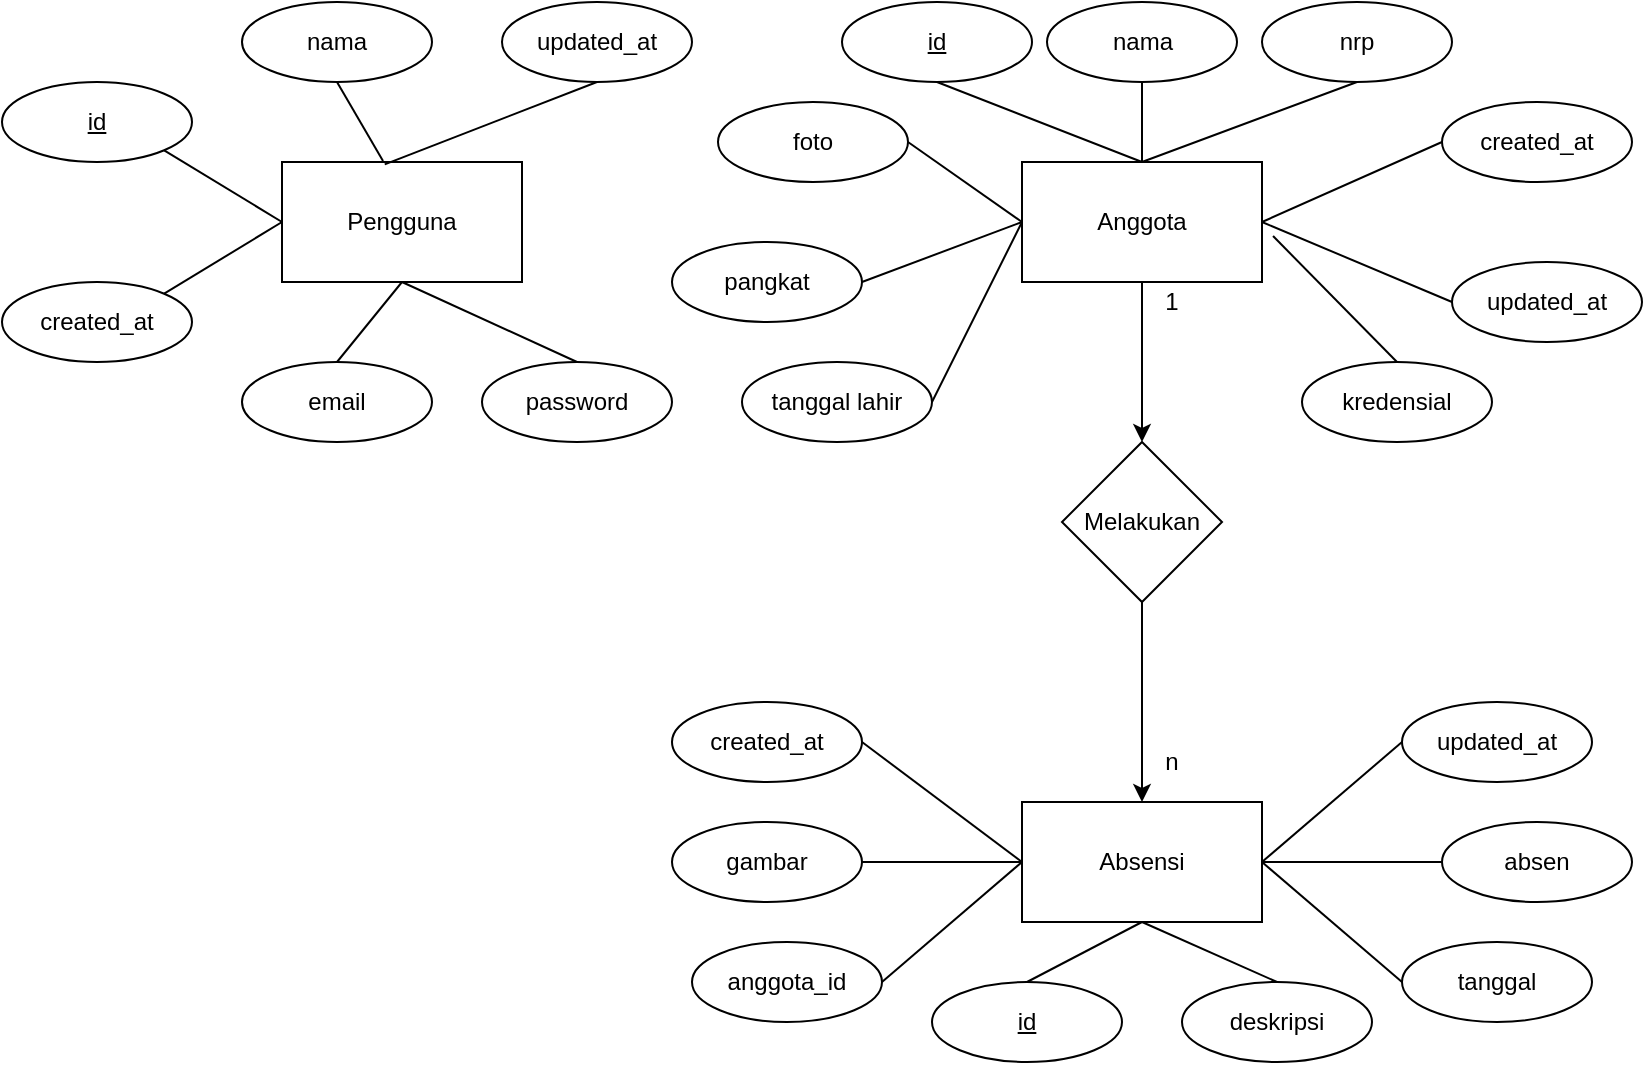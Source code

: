<mxfile>
    <diagram id="DWMk8w7gl346RLoNRcCy" name="ERD">
        <mxGraphModel dx="1376" dy="782" grid="1" gridSize="10" guides="1" tooltips="1" connect="1" arrows="1" fold="1" page="1" pageScale="1" pageWidth="850" pageHeight="1100" math="0" shadow="0">
            <root>
                <mxCell id="0"/>
                <mxCell id="1" parent="0"/>
                <mxCell id="v0BU9M_BulBIxNK9-v0d-3" value="Pengguna" style="whiteSpace=wrap;html=1;" parent="1" vertex="1">
                    <mxGeometry x="160" y="140" width="120" height="60" as="geometry"/>
                </mxCell>
                <mxCell id="v0BU9M_BulBIxNK9-v0d-21" style="edgeStyle=orthogonalEdgeStyle;rounded=0;orthogonalLoop=1;jettySize=auto;html=1;exitX=0.5;exitY=1;exitDx=0;exitDy=0;entryX=0.5;entryY=0;entryDx=0;entryDy=0;" parent="1" source="v0BU9M_BulBIxNK9-v0d-4" target="v0BU9M_BulBIxNK9-v0d-9" edge="1">
                    <mxGeometry relative="1" as="geometry"/>
                </mxCell>
                <mxCell id="v0BU9M_BulBIxNK9-v0d-4" value="Anggota" style="whiteSpace=wrap;html=1;" parent="1" vertex="1">
                    <mxGeometry x="530" y="140" width="120" height="60" as="geometry"/>
                </mxCell>
                <mxCell id="v0BU9M_BulBIxNK9-v0d-6" value="Absensi" style="whiteSpace=wrap;html=1;" parent="1" vertex="1">
                    <mxGeometry x="530" y="460" width="120" height="60" as="geometry"/>
                </mxCell>
                <mxCell id="v0BU9M_BulBIxNK9-v0d-22" style="edgeStyle=orthogonalEdgeStyle;rounded=0;orthogonalLoop=1;jettySize=auto;html=1;exitX=0.5;exitY=1;exitDx=0;exitDy=0;entryX=0.5;entryY=0;entryDx=0;entryDy=0;" parent="1" source="v0BU9M_BulBIxNK9-v0d-9" target="v0BU9M_BulBIxNK9-v0d-6" edge="1">
                    <mxGeometry relative="1" as="geometry"/>
                </mxCell>
                <mxCell id="v0BU9M_BulBIxNK9-v0d-9" value="Melakukan" style="rhombus;whiteSpace=wrap;html=1;" parent="1" vertex="1">
                    <mxGeometry x="550" y="280" width="80" height="80" as="geometry"/>
                </mxCell>
                <mxCell id="v0BU9M_BulBIxNK9-v0d-12" value="1" style="text;html=1;strokeColor=none;fillColor=none;align=center;verticalAlign=middle;whiteSpace=wrap;rounded=0;" parent="1" vertex="1">
                    <mxGeometry x="595" y="200" width="20" height="20" as="geometry"/>
                </mxCell>
                <mxCell id="v0BU9M_BulBIxNK9-v0d-13" value="n" style="text;html=1;strokeColor=none;fillColor=none;align=center;verticalAlign=middle;whiteSpace=wrap;rounded=0;" parent="1" vertex="1">
                    <mxGeometry x="595" y="430" width="20" height="20" as="geometry"/>
                </mxCell>
                <mxCell id="v0BU9M_BulBIxNK9-v0d-26" style="rounded=0;orthogonalLoop=1;jettySize=auto;html=1;exitX=1;exitY=1;exitDx=0;exitDy=0;entryX=0;entryY=0.5;entryDx=0;entryDy=0;endArrow=none;endFill=0;" parent="1" source="v0BU9M_BulBIxNK9-v0d-15" target="v0BU9M_BulBIxNK9-v0d-3" edge="1">
                    <mxGeometry relative="1" as="geometry"/>
                </mxCell>
                <mxCell id="v0BU9M_BulBIxNK9-v0d-15" value="&lt;u&gt;id&lt;/u&gt;" style="ellipse;whiteSpace=wrap;html=1;" parent="1" vertex="1">
                    <mxGeometry x="20" y="100" width="95" height="40" as="geometry"/>
                </mxCell>
                <mxCell id="v0BU9M_BulBIxNK9-v0d-28" style="edgeStyle=none;rounded=0;orthogonalLoop=1;jettySize=auto;html=1;exitX=0.5;exitY=1;exitDx=0;exitDy=0;entryX=0.421;entryY=-0.008;entryDx=0;entryDy=0;entryPerimeter=0;endArrow=none;endFill=0;" parent="1" source="v0BU9M_BulBIxNK9-v0d-16" target="v0BU9M_BulBIxNK9-v0d-3" edge="1">
                    <mxGeometry relative="1" as="geometry"/>
                </mxCell>
                <mxCell id="v0BU9M_BulBIxNK9-v0d-16" value="nama" style="ellipse;whiteSpace=wrap;html=1;" parent="1" vertex="1">
                    <mxGeometry x="140" y="60" width="95" height="40" as="geometry"/>
                </mxCell>
                <mxCell id="v0BU9M_BulBIxNK9-v0d-30" style="edgeStyle=none;rounded=0;orthogonalLoop=1;jettySize=auto;html=1;exitX=0.5;exitY=0;exitDx=0;exitDy=0;entryX=0.5;entryY=1;entryDx=0;entryDy=0;endArrow=none;endFill=0;" parent="1" source="v0BU9M_BulBIxNK9-v0d-17" target="v0BU9M_BulBIxNK9-v0d-3" edge="1">
                    <mxGeometry relative="1" as="geometry"/>
                </mxCell>
                <mxCell id="v0BU9M_BulBIxNK9-v0d-17" value="email" style="ellipse;whiteSpace=wrap;html=1;" parent="1" vertex="1">
                    <mxGeometry x="140" y="240" width="95" height="40" as="geometry"/>
                </mxCell>
                <mxCell id="v0BU9M_BulBIxNK9-v0d-31" style="edgeStyle=none;rounded=0;orthogonalLoop=1;jettySize=auto;html=1;exitX=0.5;exitY=0;exitDx=0;exitDy=0;endArrow=none;endFill=0;" parent="1" source="v0BU9M_BulBIxNK9-v0d-18" edge="1">
                    <mxGeometry relative="1" as="geometry">
                        <mxPoint x="220" y="200" as="targetPoint"/>
                    </mxGeometry>
                </mxCell>
                <mxCell id="v0BU9M_BulBIxNK9-v0d-18" value="password" style="ellipse;whiteSpace=wrap;html=1;" parent="1" vertex="1">
                    <mxGeometry x="260" y="240" width="95" height="40" as="geometry"/>
                </mxCell>
                <mxCell id="v0BU9M_BulBIxNK9-v0d-27" style="rounded=0;orthogonalLoop=1;jettySize=auto;html=1;exitX=1;exitY=0;exitDx=0;exitDy=0;endArrow=none;endFill=0;" parent="1" source="v0BU9M_BulBIxNK9-v0d-19" edge="1">
                    <mxGeometry relative="1" as="geometry">
                        <mxPoint x="160" y="170" as="targetPoint"/>
                    </mxGeometry>
                </mxCell>
                <mxCell id="v0BU9M_BulBIxNK9-v0d-19" value="created_at" style="ellipse;whiteSpace=wrap;html=1;" parent="1" vertex="1">
                    <mxGeometry x="20" y="200" width="95" height="40" as="geometry"/>
                </mxCell>
                <mxCell id="v0BU9M_BulBIxNK9-v0d-29" style="edgeStyle=none;rounded=0;orthogonalLoop=1;jettySize=auto;html=1;exitX=0.5;exitY=1;exitDx=0;exitDy=0;entryX=0.428;entryY=0.02;entryDx=0;entryDy=0;entryPerimeter=0;endArrow=none;endFill=0;" parent="1" source="v0BU9M_BulBIxNK9-v0d-20" target="v0BU9M_BulBIxNK9-v0d-3" edge="1">
                    <mxGeometry relative="1" as="geometry"/>
                </mxCell>
                <mxCell id="v0BU9M_BulBIxNK9-v0d-20" value="updated_at" style="ellipse;whiteSpace=wrap;html=1;" parent="1" vertex="1">
                    <mxGeometry x="270" y="60" width="95" height="40" as="geometry"/>
                </mxCell>
                <mxCell id="v0BU9M_BulBIxNK9-v0d-23" style="edgeStyle=orthogonalEdgeStyle;rounded=0;orthogonalLoop=1;jettySize=auto;html=1;exitX=0.5;exitY=1;exitDx=0;exitDy=0;" parent="1" source="v0BU9M_BulBIxNK9-v0d-20" target="v0BU9M_BulBIxNK9-v0d-20" edge="1">
                    <mxGeometry relative="1" as="geometry"/>
                </mxCell>
                <mxCell id="v0BU9M_BulBIxNK9-v0d-41" style="edgeStyle=none;rounded=0;orthogonalLoop=1;jettySize=auto;html=1;exitX=0.5;exitY=1;exitDx=0;exitDy=0;entryX=0.5;entryY=0;entryDx=0;entryDy=0;endArrow=none;endFill=0;" parent="1" source="v0BU9M_BulBIxNK9-v0d-32" target="v0BU9M_BulBIxNK9-v0d-4" edge="1">
                    <mxGeometry relative="1" as="geometry"/>
                </mxCell>
                <mxCell id="v0BU9M_BulBIxNK9-v0d-32" value="&lt;u&gt;id&lt;/u&gt;" style="ellipse;whiteSpace=wrap;html=1;" parent="1" vertex="1">
                    <mxGeometry x="440" y="60" width="95" height="40" as="geometry"/>
                </mxCell>
                <mxCell id="v0BU9M_BulBIxNK9-v0d-42" style="edgeStyle=none;rounded=0;orthogonalLoop=1;jettySize=auto;html=1;exitX=0.5;exitY=1;exitDx=0;exitDy=0;endArrow=none;endFill=0;" parent="1" source="v0BU9M_BulBIxNK9-v0d-33" edge="1">
                    <mxGeometry relative="1" as="geometry">
                        <mxPoint x="590" y="140" as="targetPoint"/>
                    </mxGeometry>
                </mxCell>
                <mxCell id="v0BU9M_BulBIxNK9-v0d-33" value="nama" style="ellipse;whiteSpace=wrap;html=1;" parent="1" vertex="1">
                    <mxGeometry x="542.5" y="60" width="95" height="40" as="geometry"/>
                </mxCell>
                <mxCell id="v0BU9M_BulBIxNK9-v0d-44" style="edgeStyle=none;rounded=0;orthogonalLoop=1;jettySize=auto;html=1;exitX=0;exitY=0.5;exitDx=0;exitDy=0;entryX=1;entryY=0.5;entryDx=0;entryDy=0;endArrow=none;endFill=0;" parent="1" source="v0BU9M_BulBIxNK9-v0d-34" target="v0BU9M_BulBIxNK9-v0d-4" edge="1">
                    <mxGeometry relative="1" as="geometry"/>
                </mxCell>
                <mxCell id="v0BU9M_BulBIxNK9-v0d-34" value="created_at" style="ellipse;whiteSpace=wrap;html=1;" parent="1" vertex="1">
                    <mxGeometry x="740" y="110" width="95" height="40" as="geometry"/>
                </mxCell>
                <mxCell id="v0BU9M_BulBIxNK9-v0d-45" style="edgeStyle=none;rounded=0;orthogonalLoop=1;jettySize=auto;html=1;exitX=0;exitY=0.5;exitDx=0;exitDy=0;endArrow=none;endFill=0;" parent="1" source="v0BU9M_BulBIxNK9-v0d-35" edge="1">
                    <mxGeometry relative="1" as="geometry">
                        <mxPoint x="650" y="170" as="targetPoint"/>
                    </mxGeometry>
                </mxCell>
                <mxCell id="v0BU9M_BulBIxNK9-v0d-35" value="updated_at" style="ellipse;whiteSpace=wrap;html=1;" parent="1" vertex="1">
                    <mxGeometry x="745" y="190" width="95" height="40" as="geometry"/>
                </mxCell>
                <mxCell id="v0BU9M_BulBIxNK9-v0d-43" style="edgeStyle=none;rounded=0;orthogonalLoop=1;jettySize=auto;html=1;exitX=0.5;exitY=1;exitDx=0;exitDy=0;endArrow=none;endFill=0;" parent="1" source="v0BU9M_BulBIxNK9-v0d-36" edge="1">
                    <mxGeometry relative="1" as="geometry">
                        <mxPoint x="590" y="140" as="targetPoint"/>
                    </mxGeometry>
                </mxCell>
                <mxCell id="v0BU9M_BulBIxNK9-v0d-36" value="nrp" style="ellipse;whiteSpace=wrap;html=1;" parent="1" vertex="1">
                    <mxGeometry x="650" y="60" width="95" height="40" as="geometry"/>
                </mxCell>
                <mxCell id="v0BU9M_BulBIxNK9-v0d-47" style="edgeStyle=none;rounded=0;orthogonalLoop=1;jettySize=auto;html=1;exitX=1;exitY=0.5;exitDx=0;exitDy=0;entryX=0;entryY=0.5;entryDx=0;entryDy=0;endArrow=none;endFill=0;" parent="1" source="v0BU9M_BulBIxNK9-v0d-37" target="v0BU9M_BulBIxNK9-v0d-4" edge="1">
                    <mxGeometry relative="1" as="geometry"/>
                </mxCell>
                <mxCell id="v0BU9M_BulBIxNK9-v0d-37" value="foto" style="ellipse;whiteSpace=wrap;html=1;" parent="1" vertex="1">
                    <mxGeometry x="378" y="110" width="95" height="40" as="geometry"/>
                </mxCell>
                <mxCell id="v0BU9M_BulBIxNK9-v0d-48" style="edgeStyle=none;rounded=0;orthogonalLoop=1;jettySize=auto;html=1;exitX=1;exitY=0.5;exitDx=0;exitDy=0;endArrow=none;endFill=0;" parent="1" source="v0BU9M_BulBIxNK9-v0d-38" edge="1">
                    <mxGeometry relative="1" as="geometry">
                        <mxPoint x="530" y="170" as="targetPoint"/>
                    </mxGeometry>
                </mxCell>
                <mxCell id="v0BU9M_BulBIxNK9-v0d-38" value="pangkat" style="ellipse;whiteSpace=wrap;html=1;" parent="1" vertex="1">
                    <mxGeometry x="355" y="180" width="95" height="40" as="geometry"/>
                </mxCell>
                <mxCell id="v0BU9M_BulBIxNK9-v0d-49" style="edgeStyle=none;rounded=0;orthogonalLoop=1;jettySize=auto;html=1;exitX=1;exitY=0.5;exitDx=0;exitDy=0;entryX=0;entryY=0.5;entryDx=0;entryDy=0;endArrow=none;endFill=0;" parent="1" source="v0BU9M_BulBIxNK9-v0d-39" target="v0BU9M_BulBIxNK9-v0d-4" edge="1">
                    <mxGeometry relative="1" as="geometry"/>
                </mxCell>
                <mxCell id="v0BU9M_BulBIxNK9-v0d-39" value="tanggal lahir" style="ellipse;whiteSpace=wrap;html=1;" parent="1" vertex="1">
                    <mxGeometry x="390" y="240" width="95" height="40" as="geometry"/>
                </mxCell>
                <mxCell id="v0BU9M_BulBIxNK9-v0d-46" style="edgeStyle=none;rounded=0;orthogonalLoop=1;jettySize=auto;html=1;exitX=0.5;exitY=0;exitDx=0;exitDy=0;entryX=1.046;entryY=0.617;entryDx=0;entryDy=0;entryPerimeter=0;endArrow=none;endFill=0;" parent="1" source="v0BU9M_BulBIxNK9-v0d-40" target="v0BU9M_BulBIxNK9-v0d-4" edge="1">
                    <mxGeometry relative="1" as="geometry"/>
                </mxCell>
                <mxCell id="v0BU9M_BulBIxNK9-v0d-40" value="kredensial" style="ellipse;whiteSpace=wrap;html=1;" parent="1" vertex="1">
                    <mxGeometry x="670" y="240" width="95" height="40" as="geometry"/>
                </mxCell>
                <mxCell id="GuYTHzYXPzVF1-dq-1zl-14" style="edgeStyle=none;rounded=0;orthogonalLoop=1;jettySize=auto;html=1;exitX=0.5;exitY=0;exitDx=0;exitDy=0;entryX=0.5;entryY=1;entryDx=0;entryDy=0;endArrow=none;endFill=0;" parent="1" source="GuYTHzYXPzVF1-dq-1zl-1" target="v0BU9M_BulBIxNK9-v0d-6" edge="1">
                    <mxGeometry relative="1" as="geometry"/>
                </mxCell>
                <mxCell id="GuYTHzYXPzVF1-dq-1zl-1" value="&lt;u&gt;id&lt;/u&gt;" style="ellipse;whiteSpace=wrap;html=1;" parent="1" vertex="1">
                    <mxGeometry x="485" y="550" width="95" height="40" as="geometry"/>
                </mxCell>
                <mxCell id="GuYTHzYXPzVF1-dq-1zl-13" style="edgeStyle=none;rounded=0;orthogonalLoop=1;jettySize=auto;html=1;exitX=1;exitY=0.5;exitDx=0;exitDy=0;entryX=0;entryY=0.5;entryDx=0;entryDy=0;endArrow=none;endFill=0;" parent="1" source="GuYTHzYXPzVF1-dq-1zl-2" target="v0BU9M_BulBIxNK9-v0d-6" edge="1">
                    <mxGeometry relative="1" as="geometry"/>
                </mxCell>
                <mxCell id="GuYTHzYXPzVF1-dq-1zl-2" value="anggota_id" style="ellipse;whiteSpace=wrap;html=1;" parent="1" vertex="1">
                    <mxGeometry x="365" y="530" width="95" height="40" as="geometry"/>
                </mxCell>
                <mxCell id="GuYTHzYXPzVF1-dq-1zl-17" style="edgeStyle=none;rounded=0;orthogonalLoop=1;jettySize=auto;html=1;exitX=0;exitY=0.5;exitDx=0;exitDy=0;endArrow=none;endFill=0;" parent="1" source="GuYTHzYXPzVF1-dq-1zl-3" edge="1">
                    <mxGeometry relative="1" as="geometry">
                        <mxPoint x="650" y="490" as="targetPoint"/>
                    </mxGeometry>
                </mxCell>
                <mxCell id="GuYTHzYXPzVF1-dq-1zl-3" value="absen" style="ellipse;whiteSpace=wrap;html=1;" parent="1" vertex="1">
                    <mxGeometry x="740" y="470" width="95" height="40" as="geometry"/>
                </mxCell>
                <mxCell id="GuYTHzYXPzVF1-dq-1zl-16" style="edgeStyle=none;rounded=0;orthogonalLoop=1;jettySize=auto;html=1;exitX=0;exitY=0.5;exitDx=0;exitDy=0;entryX=1;entryY=0.5;entryDx=0;entryDy=0;endArrow=none;endFill=0;" parent="1" source="GuYTHzYXPzVF1-dq-1zl-4" target="v0BU9M_BulBIxNK9-v0d-6" edge="1">
                    <mxGeometry relative="1" as="geometry"/>
                </mxCell>
                <mxCell id="GuYTHzYXPzVF1-dq-1zl-4" value="tanggal" style="ellipse;whiteSpace=wrap;html=1;" parent="1" vertex="1">
                    <mxGeometry x="720" y="530" width="95" height="40" as="geometry"/>
                </mxCell>
                <mxCell id="GuYTHzYXPzVF1-dq-1zl-15" style="edgeStyle=none;rounded=0;orthogonalLoop=1;jettySize=auto;html=1;exitX=0.5;exitY=0;exitDx=0;exitDy=0;endArrow=none;endFill=0;" parent="1" source="GuYTHzYXPzVF1-dq-1zl-5" edge="1">
                    <mxGeometry relative="1" as="geometry">
                        <mxPoint x="590" y="520" as="targetPoint"/>
                    </mxGeometry>
                </mxCell>
                <mxCell id="GuYTHzYXPzVF1-dq-1zl-5" value="deskripsi" style="ellipse;whiteSpace=wrap;html=1;" parent="1" vertex="1">
                    <mxGeometry x="610" y="550" width="95" height="40" as="geometry"/>
                </mxCell>
                <mxCell id="GuYTHzYXPzVF1-dq-1zl-12" style="edgeStyle=none;rounded=0;orthogonalLoop=1;jettySize=auto;html=1;exitX=1;exitY=0.5;exitDx=0;exitDy=0;endArrow=none;endFill=0;" parent="1" source="GuYTHzYXPzVF1-dq-1zl-6" edge="1">
                    <mxGeometry relative="1" as="geometry">
                        <mxPoint x="530" y="490" as="targetPoint"/>
                    </mxGeometry>
                </mxCell>
                <mxCell id="GuYTHzYXPzVF1-dq-1zl-6" value="gambar" style="ellipse;whiteSpace=wrap;html=1;" parent="1" vertex="1">
                    <mxGeometry x="355" y="470" width="95" height="40" as="geometry"/>
                </mxCell>
                <mxCell id="GuYTHzYXPzVF1-dq-1zl-11" style="edgeStyle=none;rounded=0;orthogonalLoop=1;jettySize=auto;html=1;exitX=1;exitY=0.5;exitDx=0;exitDy=0;entryX=0;entryY=0.5;entryDx=0;entryDy=0;endArrow=none;endFill=0;" parent="1" source="GuYTHzYXPzVF1-dq-1zl-7" target="v0BU9M_BulBIxNK9-v0d-6" edge="1">
                    <mxGeometry relative="1" as="geometry"/>
                </mxCell>
                <mxCell id="GuYTHzYXPzVF1-dq-1zl-7" value="created_at" style="ellipse;whiteSpace=wrap;html=1;" parent="1" vertex="1">
                    <mxGeometry x="355" y="410" width="95" height="40" as="geometry"/>
                </mxCell>
                <mxCell id="GuYTHzYXPzVF1-dq-1zl-18" style="edgeStyle=none;rounded=0;orthogonalLoop=1;jettySize=auto;html=1;exitX=0;exitY=0.5;exitDx=0;exitDy=0;endArrow=none;endFill=0;" parent="1" source="GuYTHzYXPzVF1-dq-1zl-9" edge="1">
                    <mxGeometry relative="1" as="geometry">
                        <mxPoint x="650" y="490" as="targetPoint"/>
                    </mxGeometry>
                </mxCell>
                <mxCell id="GuYTHzYXPzVF1-dq-1zl-9" value="updated_at" style="ellipse;whiteSpace=wrap;html=1;" parent="1" vertex="1">
                    <mxGeometry x="720" y="410" width="95" height="40" as="geometry"/>
                </mxCell>
            </root>
        </mxGraphModel>
    </diagram>
    <diagram id="1Nd8DotN1gdAXdD861on" name="Utama">
        <mxGraphModel dx="1376" dy="782" grid="1" gridSize="10" guides="1" tooltips="1" connect="1" arrows="1" fold="1" page="1" pageScale="1" pageWidth="850" pageHeight="1100" math="0" shadow="0">
            <root>
                <mxCell id="Bp-wFQR6086xFull480g-0"/>
                <mxCell id="Bp-wFQR6086xFull480g-1" parent="Bp-wFQR6086xFull480g-0"/>
                <mxCell id="Bp-wFQR6086xFull480g-3" value="" style="rounded=0;whiteSpace=wrap;html=1;" vertex="1" parent="Bp-wFQR6086xFull480g-1">
                    <mxGeometry x="80" y="120" width="680" height="440" as="geometry"/>
                </mxCell>
                <mxCell id="Bp-wFQR6086xFull480g-4" value="" style="rounded=0;whiteSpace=wrap;html=1;" vertex="1" parent="Bp-wFQR6086xFull480g-1">
                    <mxGeometry x="140" y="160" width="560" height="80" as="geometry"/>
                </mxCell>
                <mxCell id="Bp-wFQR6086xFull480g-5" value="Logo" style="rounded=0;whiteSpace=wrap;html=1;" vertex="1" parent="Bp-wFQR6086xFull480g-1">
                    <mxGeometry x="190" y="170" width="120" height="60" as="geometry"/>
                </mxCell>
                <mxCell id="Bp-wFQR6086xFull480g-6" value="Koramil 0827/18 Kangean" style="text;html=1;strokeColor=none;fillColor=none;align=center;verticalAlign=middle;whiteSpace=wrap;rounded=0;fontSize=18;" vertex="1" parent="Bp-wFQR6086xFull480g-1">
                    <mxGeometry x="440" y="177.5" width="240" height="45" as="geometry"/>
                </mxCell>
                <mxCell id="Bp-wFQR6086xFull480g-7" value="&lt;font style=&quot;font-size: 16px&quot;&gt;17:34:55&lt;br&gt;Senin, 27 Maret 2022&lt;br&gt;Sistem Absensi Babinsa Berbasis Web Menggunakan Barcode&lt;/font&gt;" style="rounded=0;whiteSpace=wrap;html=1;" vertex="1" parent="Bp-wFQR6086xFull480g-1">
                    <mxGeometry x="140" y="390" width="560" height="80" as="geometry"/>
                </mxCell>
                <mxCell id="Bp-wFQR6086xFull480g-8" value="Masuk" style="rounded=0;whiteSpace=wrap;html=1;fontSize=16;" vertex="1" parent="Bp-wFQR6086xFull480g-1">
                    <mxGeometry x="280" y="270" width="120" height="90" as="geometry"/>
                </mxCell>
                <mxCell id="Bp-wFQR6086xFull480g-10" value="Pulang" style="rounded=0;whiteSpace=wrap;html=1;fontSize=16;" vertex="1" parent="Bp-wFQR6086xFull480g-1">
                    <mxGeometry x="440" y="270" width="120" height="90" as="geometry"/>
                </mxCell>
            </root>
        </mxGraphModel>
    </diagram>
    <diagram id="7M_eSjQwWFcVTN1yJkz0" name="Absensi">
        <mxGraphModel dx="1376" dy="782" grid="1" gridSize="10" guides="1" tooltips="1" connect="1" arrows="1" fold="1" page="1" pageScale="1" pageWidth="850" pageHeight="1100" math="0" shadow="0">
            <root>
                <mxCell id="B_vkPkndJeSXymwVDcI2-0"/>
                <mxCell id="B_vkPkndJeSXymwVDcI2-1" parent="B_vkPkndJeSXymwVDcI2-0"/>
                <mxCell id="3kyy1gQuVCZ4wEd628zj-0" value="" style="rounded=0;whiteSpace=wrap;html=1;" parent="B_vkPkndJeSXymwVDcI2-1" vertex="1">
                    <mxGeometry x="80" y="145" width="680" height="440" as="geometry"/>
                </mxCell>
                <mxCell id="3kyy1gQuVCZ4wEd628zj-1" value="" style="rounded=0;whiteSpace=wrap;html=1;fontSize=16;" parent="B_vkPkndJeSXymwVDcI2-1" vertex="1">
                    <mxGeometry x="130" y="190" width="160" height="190" as="geometry"/>
                </mxCell>
                <mxCell id="7Efo3s709e8QdQf04GEf-0" value="&lt;span&gt;17:34:55&lt;/span&gt;&lt;br&gt;&lt;span&gt;Senin, 27 Maret 2022&lt;/span&gt;" style="rounded=0;whiteSpace=wrap;html=1;fontSize=16;" parent="B_vkPkndJeSXymwVDcI2-1" vertex="1">
                    <mxGeometry x="130" y="320" width="160" height="60" as="geometry"/>
                </mxCell>
                <mxCell id="7Efo3s709e8QdQf04GEf-1" value="Jam Analog" style="ellipse;whiteSpace=wrap;html=1;aspect=fixed;fontSize=12;" parent="B_vkPkndJeSXymwVDcI2-1" vertex="1">
                    <mxGeometry x="160" y="200" width="100" height="100" as="geometry"/>
                </mxCell>
                <mxCell id="7Efo3s709e8QdQf04GEf-2" value="Koramil 0827/18 Kangean" style="text;html=1;strokeColor=none;fillColor=none;align=center;verticalAlign=middle;whiteSpace=wrap;rounded=0;fontSize=16;" parent="B_vkPkndJeSXymwVDcI2-1" vertex="1">
                    <mxGeometry x="335" y="190" width="180" height="50" as="geometry"/>
                </mxCell>
                <mxCell id="7Efo3s709e8QdQf04GEf-3" value="" style="rounded=0;whiteSpace=wrap;html=1;fontSize=16;" parent="B_vkPkndJeSXymwVDcI2-1" vertex="1">
                    <mxGeometry x="560" y="190" width="150" height="240" as="geometry"/>
                </mxCell>
                <mxCell id="7Efo3s709e8QdQf04GEf-4" value="" style="rounded=0;whiteSpace=wrap;html=1;fontSize=16;" parent="B_vkPkndJeSXymwVDcI2-1" vertex="1">
                    <mxGeometry x="335" y="250" width="195" height="230" as="geometry"/>
                </mxCell>
                <mxCell id="7Efo3s709e8QdQf04GEf-5" value="Sudah Absen&lt;br&gt;10" style="rounded=0;whiteSpace=wrap;html=1;fontSize=13;" parent="B_vkPkndJeSXymwVDcI2-1" vertex="1">
                    <mxGeometry x="335" y="490" width="85" height="60" as="geometry"/>
                </mxCell>
                <mxCell id="7Efo3s709e8QdQf04GEf-6" value="Belum Absen&lt;br&gt;5" style="rounded=0;whiteSpace=wrap;html=1;fontSize=13;" parent="B_vkPkndJeSXymwVDcI2-1" vertex="1">
                    <mxGeometry x="445" y="490" width="85" height="60" as="geometry"/>
                </mxCell>
                <mxCell id="7Efo3s709e8QdQf04GEf-7" value="5 Absensi Terakhir" style="text;html=1;strokeColor=none;fillColor=none;align=center;verticalAlign=middle;whiteSpace=wrap;rounded=0;fontSize=14;" parent="B_vkPkndJeSXymwVDcI2-1" vertex="1">
                    <mxGeometry x="575" y="200" width="120" height="30" as="geometry"/>
                </mxCell>
                <mxCell id="7Efo3s709e8QdQf04GEf-8" value="Selamat Datang" style="rounded=0;whiteSpace=wrap;html=1;fontSize=14;" parent="B_vkPkndJeSXymwVDcI2-1" vertex="1">
                    <mxGeometry x="560" y="380" width="150" height="50" as="geometry"/>
                </mxCell>
                <mxCell id="7Efo3s709e8QdQf04GEf-9" value="Ikon barcode" style="rounded=0;whiteSpace=wrap;html=1;fontSize=13;" parent="B_vkPkndJeSXymwVDcI2-1" vertex="1">
                    <mxGeometry x="370" y="270" width="63" height="30" as="geometry"/>
                </mxCell>
                <mxCell id="7Efo3s709e8QdQf04GEf-10" value="Absensi" style="text;html=1;strokeColor=none;fillColor=none;align=center;verticalAlign=middle;whiteSpace=wrap;rounded=0;fontSize=13;" parent="B_vkPkndJeSXymwVDcI2-1" vertex="1">
                    <mxGeometry x="445" y="270" width="60" height="30" as="geometry"/>
                </mxCell>
                <mxCell id="7Efo3s709e8QdQf04GEf-11" value="&lt;font color=&quot;#616161&quot;&gt;Scan Barcode&lt;/font&gt;" style="rounded=0;whiteSpace=wrap;html=1;fontSize=13;" parent="B_vkPkndJeSXymwVDcI2-1" vertex="1">
                    <mxGeometry x="357.5" y="395" width="150" height="20" as="geometry"/>
                </mxCell>
                <mxCell id="7Efo3s709e8QdQf04GEf-12" value="Absen" style="rounded=1;whiteSpace=wrap;html=1;fontSize=13;" parent="B_vkPkndJeSXymwVDcI2-1" vertex="1">
                    <mxGeometry x="397.5" y="430" width="70" height="20" as="geometry"/>
                </mxCell>
                <mxCell id="7Efo3s709e8QdQf04GEf-13" value="Kembai ke home" style="text;html=1;strokeColor=none;fillColor=none;align=center;verticalAlign=middle;whiteSpace=wrap;rounded=0;fontSize=11;fontColor=#000000;" parent="B_vkPkndJeSXymwVDcI2-1" vertex="1">
                    <mxGeometry x="340" y="460" width="190" height="20" as="geometry"/>
                </mxCell>
                <mxCell id="zegjTUkWSyeiZjdhxnd0-0" value="Webcam Scanner" style="rounded=0;whiteSpace=wrap;html=1;fontColor=#000000;" vertex="1" parent="B_vkPkndJeSXymwVDcI2-1">
                    <mxGeometry x="357.5" y="310" width="150" height="80" as="geometry"/>
                </mxCell>
                <mxCell id="zegjTUkWSyeiZjdhxnd0-1" value="Foto" style="rounded=1;whiteSpace=wrap;html=1;fontColor=#000000;" vertex="1" parent="B_vkPkndJeSXymwVDcI2-1">
                    <mxGeometry x="570" y="230" width="30" height="50" as="geometry"/>
                </mxCell>
                <mxCell id="zegjTUkWSyeiZjdhxnd0-4" value="Nama&lt;br&gt;NRP&lt;br&gt;Waktu" style="text;html=1;strokeColor=none;fillColor=none;align=left;verticalAlign=middle;whiteSpace=wrap;rounded=0;fontColor=#000000;" vertex="1" parent="B_vkPkndJeSXymwVDcI2-1">
                    <mxGeometry x="610" y="230" width="80" height="50" as="geometry"/>
                </mxCell>
            </root>
        </mxGraphModel>
    </diagram>
    <diagram id="kIThVJYmraI4e5gCntIP" name="Login">
        <mxGraphModel dx="1376" dy="782" grid="1" gridSize="10" guides="1" tooltips="1" connect="1" arrows="1" fold="1" page="1" pageScale="1" pageWidth="850" pageHeight="1100" math="0" shadow="0">
            <root>
                <mxCell id="AZ5j_33N1ISEAUNZ-Bsj-0"/>
                <mxCell id="AZ5j_33N1ISEAUNZ-Bsj-1" parent="AZ5j_33N1ISEAUNZ-Bsj-0"/>
            </root>
        </mxGraphModel>
    </diagram>
</mxfile>